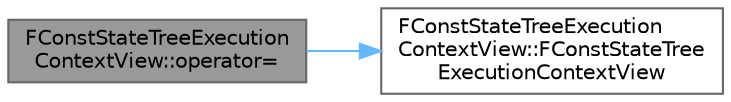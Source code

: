 digraph "FConstStateTreeExecutionContextView::operator="
{
 // INTERACTIVE_SVG=YES
 // LATEX_PDF_SIZE
  bgcolor="transparent";
  edge [fontname=Helvetica,fontsize=10,labelfontname=Helvetica,labelfontsize=10];
  node [fontname=Helvetica,fontsize=10,shape=box,height=0.2,width=0.4];
  rankdir="LR";
  Node1 [id="Node000001",label="FConstStateTreeExecution\lContextView::operator=",height=0.2,width=0.4,color="gray40", fillcolor="grey60", style="filled", fontcolor="black",tooltip=" "];
  Node1 -> Node2 [id="edge1_Node000001_Node000002",color="steelblue1",style="solid",tooltip=" "];
  Node2 [id="Node000002",label="FConstStateTreeExecution\lContextView::FConstStateTree\lExecutionContextView",height=0.2,width=0.4,color="grey40", fillcolor="white", style="filled",URL="$d6/d5d/structFConstStateTreeExecutionContextView.html#a71bcb59bef5481972e17ec54207d3fa5",tooltip=" "];
}
